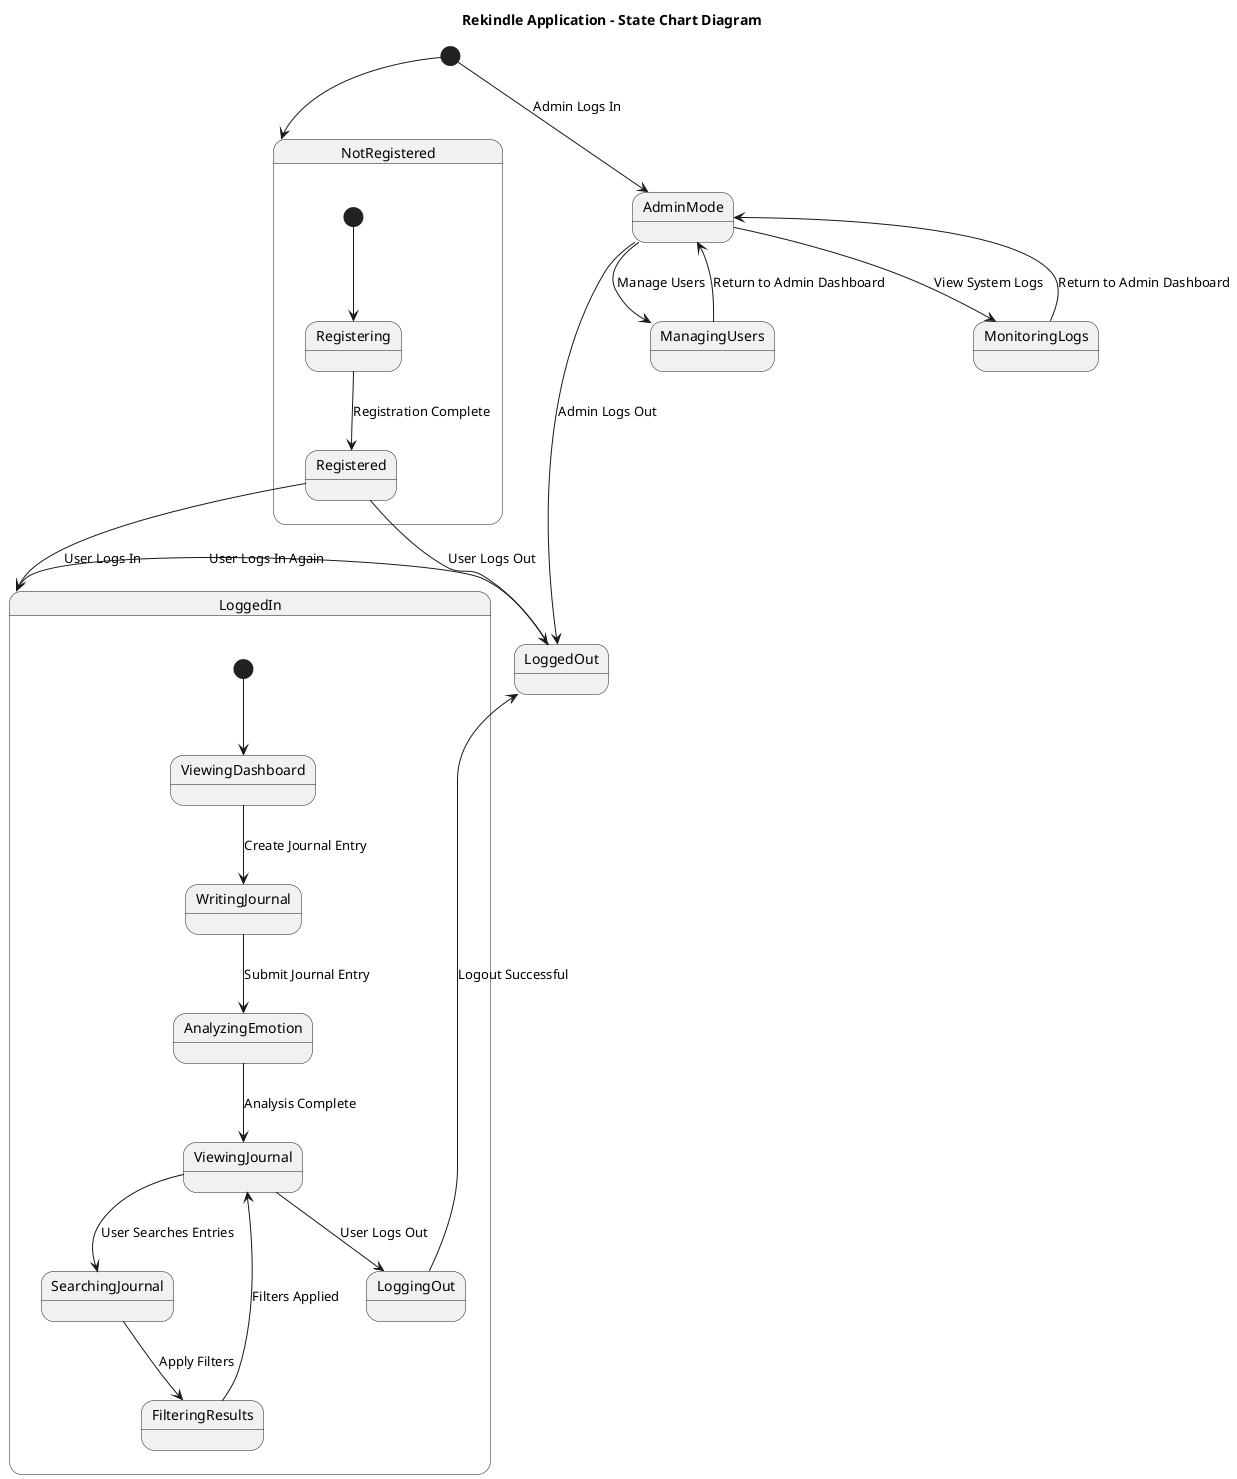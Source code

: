 @startuml state_diagram
title Rekindle Application - State Chart Diagram

[*] --> NotRegistered

state NotRegistered {
    [*] --> Registering
    Registering --> Registered : Registration Complete
}

Registered --> LoggedOut : User Logs Out
Registered --> LoggedIn : User Logs In

state LoggedIn {
    [*] --> ViewingDashboard
    ViewingDashboard --> WritingJournal : Create Journal Entry
    WritingJournal --> AnalyzingEmotion : Submit Journal Entry
    AnalyzingEmotion --> ViewingJournal : Analysis Complete
    ViewingJournal --> SearchingJournal : User Searches Entries
    SearchingJournal --> FilteringResults : Apply Filters
    ViewingJournal --> LoggingOut : User Logs Out
}

FilteringResults --> ViewingJournal : Filters Applied
LoggingOut --> LoggedOut : Logout Successful
LoggedOut --> LoggedIn : User Logs In Again

[*] --> AdminMode : Admin Logs In
AdminMode --> ManagingUsers : Manage Users
AdminMode --> MonitoringLogs : View System Logs
ManagingUsers --> AdminMode : Return to Admin Dashboard
MonitoringLogs --> AdminMode : Return to Admin Dashboard
AdminMode --> LoggedOut : Admin Logs Out

@enduml
